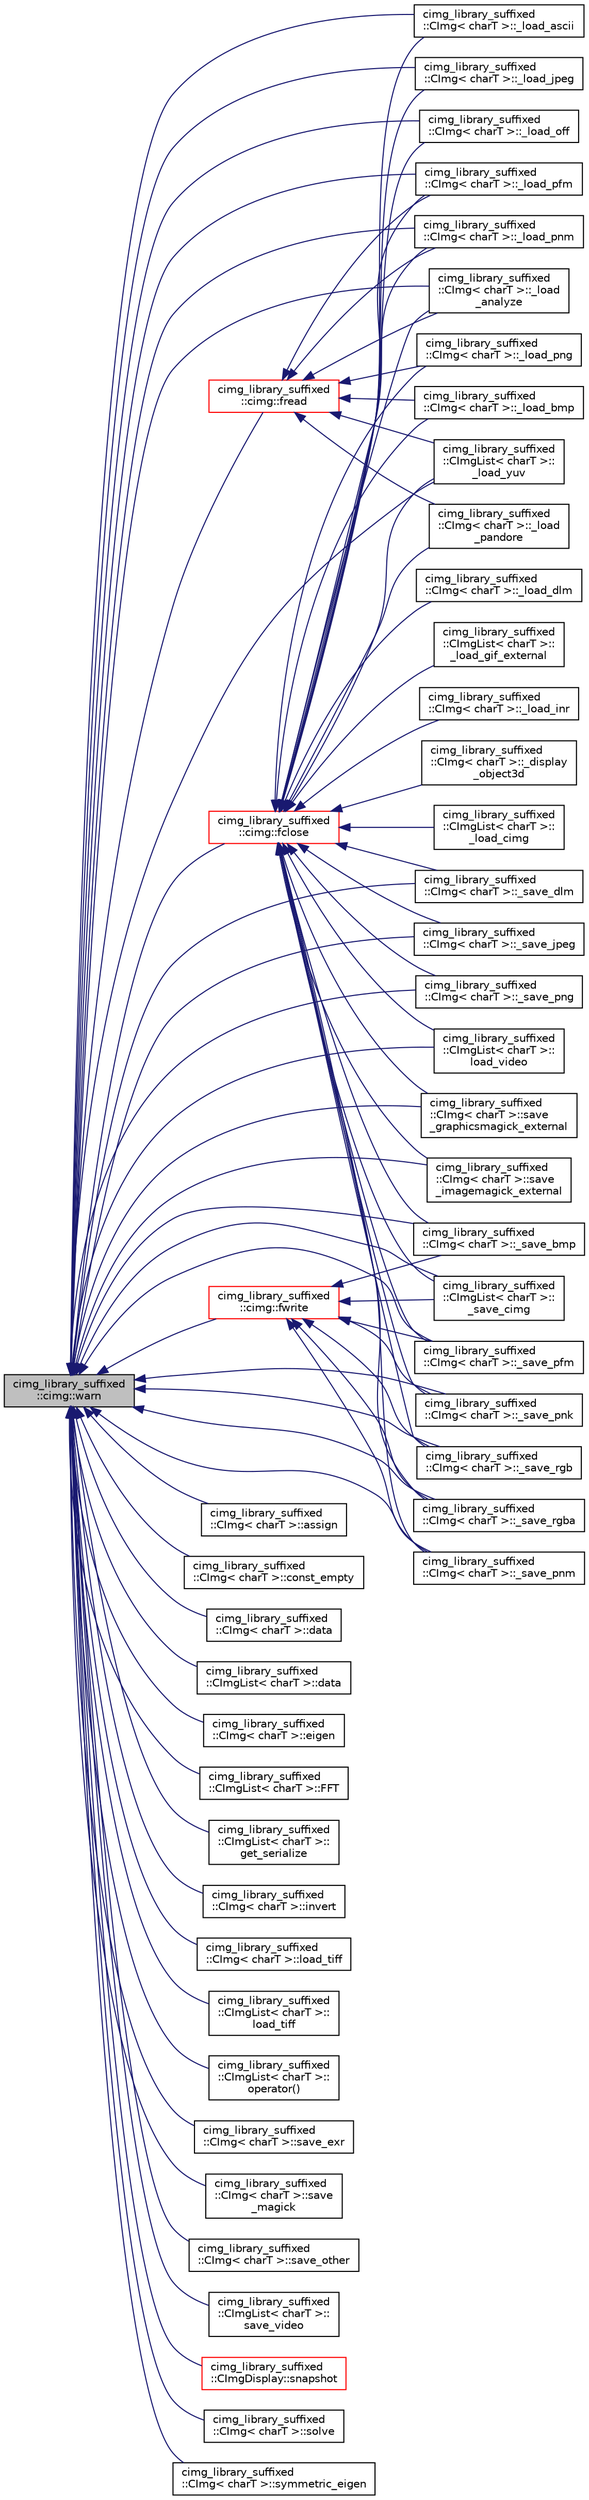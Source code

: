 digraph "cimg_library_suffixed::cimg::warn"
{
 // INTERACTIVE_SVG=YES
  edge [fontname="Helvetica",fontsize="10",labelfontname="Helvetica",labelfontsize="10"];
  node [fontname="Helvetica",fontsize="10",shape=record];
  rankdir="LR";
  Node4468 [label="cimg_library_suffixed\l::cimg::warn",height=0.2,width=0.4,color="black", fillcolor="grey75", style="filled", fontcolor="black"];
  Node4468 -> Node4469 [dir="back",color="midnightblue",fontsize="10",style="solid",fontname="Helvetica"];
  Node4469 [label="cimg_library_suffixed\l::CImg\< charT \>::_load\l_analyze",height=0.2,width=0.4,color="black", fillcolor="white", style="filled",URL="$structcimg__library__suffixed_1_1_c_img.html#a01444df91267a5b4cb8105ac5886f12f"];
  Node4468 -> Node4470 [dir="back",color="midnightblue",fontsize="10",style="solid",fontname="Helvetica"];
  Node4470 [label="cimg_library_suffixed\l::CImg\< charT \>::_load_ascii",height=0.2,width=0.4,color="black", fillcolor="white", style="filled",URL="$structcimg__library__suffixed_1_1_c_img.html#aec24d1f432932c808966d2a74c7aecb1"];
  Node4468 -> Node4471 [dir="back",color="midnightblue",fontsize="10",style="solid",fontname="Helvetica"];
  Node4471 [label="cimg_library_suffixed\l::CImg\< charT \>::_load_jpeg",height=0.2,width=0.4,color="black", fillcolor="white", style="filled",URL="$structcimg__library__suffixed_1_1_c_img.html#aaa44f102ce0bd97a01d128fe431c1bb2"];
  Node4468 -> Node4472 [dir="back",color="midnightblue",fontsize="10",style="solid",fontname="Helvetica"];
  Node4472 [label="cimg_library_suffixed\l::CImg\< charT \>::_load_off",height=0.2,width=0.4,color="black", fillcolor="white", style="filled",URL="$structcimg__library__suffixed_1_1_c_img.html#a8f2efb14f687ccdb85c060757ca5a306"];
  Node4468 -> Node4473 [dir="back",color="midnightblue",fontsize="10",style="solid",fontname="Helvetica"];
  Node4473 [label="cimg_library_suffixed\l::CImg\< charT \>::_load_pfm",height=0.2,width=0.4,color="black", fillcolor="white", style="filled",URL="$structcimg__library__suffixed_1_1_c_img.html#a0735cc3a6a6f0639ff34e98086cb7992"];
  Node4468 -> Node4474 [dir="back",color="midnightblue",fontsize="10",style="solid",fontname="Helvetica"];
  Node4474 [label="cimg_library_suffixed\l::CImg\< charT \>::_load_pnm",height=0.2,width=0.4,color="black", fillcolor="white", style="filled",URL="$structcimg__library__suffixed_1_1_c_img.html#a4ee4502761ce479392f2641211a5694f"];
  Node4468 -> Node4475 [dir="back",color="midnightblue",fontsize="10",style="solid",fontname="Helvetica"];
  Node4475 [label="cimg_library_suffixed\l::CImgList\< charT \>::\l_load_yuv",height=0.2,width=0.4,color="black", fillcolor="white", style="filled",URL="$structcimg__library__suffixed_1_1_c_img_list.html#acdbd0db44c3746e62fb05c914c4fbb1f"];
  Node4468 -> Node4476 [dir="back",color="midnightblue",fontsize="10",style="solid",fontname="Helvetica"];
  Node4476 [label="cimg_library_suffixed\l::CImg\< charT \>::_save_bmp",height=0.2,width=0.4,color="black", fillcolor="white", style="filled",URL="$structcimg__library__suffixed_1_1_c_img.html#ae9faefb948746c5d646fe5c80f28c4fc"];
  Node4468 -> Node4477 [dir="back",color="midnightblue",fontsize="10",style="solid",fontname="Helvetica"];
  Node4477 [label="cimg_library_suffixed\l::CImgList\< charT \>::\l_save_cimg",height=0.2,width=0.4,color="black", fillcolor="white", style="filled",URL="$structcimg__library__suffixed_1_1_c_img_list.html#af99c31c0d24c46734145e1910ca44323"];
  Node4468 -> Node4478 [dir="back",color="midnightblue",fontsize="10",style="solid",fontname="Helvetica"];
  Node4478 [label="cimg_library_suffixed\l::CImg\< charT \>::_save_dlm",height=0.2,width=0.4,color="black", fillcolor="white", style="filled",URL="$structcimg__library__suffixed_1_1_c_img.html#a78929d9b9d2af829f3e3fc576e99b61d"];
  Node4468 -> Node4479 [dir="back",color="midnightblue",fontsize="10",style="solid",fontname="Helvetica"];
  Node4479 [label="cimg_library_suffixed\l::CImg\< charT \>::_save_jpeg",height=0.2,width=0.4,color="black", fillcolor="white", style="filled",URL="$structcimg__library__suffixed_1_1_c_img.html#aa41e292505817af60a4896ed19302304"];
  Node4468 -> Node4480 [dir="back",color="midnightblue",fontsize="10",style="solid",fontname="Helvetica"];
  Node4480 [label="cimg_library_suffixed\l::CImg\< charT \>::_save_pfm",height=0.2,width=0.4,color="black", fillcolor="white", style="filled",URL="$structcimg__library__suffixed_1_1_c_img.html#a65be74d7d22bb71e708b3beb8e9cae49"];
  Node4468 -> Node4481 [dir="back",color="midnightblue",fontsize="10",style="solid",fontname="Helvetica"];
  Node4481 [label="cimg_library_suffixed\l::CImg\< charT \>::_save_png",height=0.2,width=0.4,color="black", fillcolor="white", style="filled",URL="$structcimg__library__suffixed_1_1_c_img.html#aab5e304310373159e357250314e99da6"];
  Node4468 -> Node4482 [dir="back",color="midnightblue",fontsize="10",style="solid",fontname="Helvetica"];
  Node4482 [label="cimg_library_suffixed\l::CImg\< charT \>::_save_pnk",height=0.2,width=0.4,color="black", fillcolor="white", style="filled",URL="$structcimg__library__suffixed_1_1_c_img.html#a4bcf33abcee45165d20d9530f6c85242"];
  Node4468 -> Node4483 [dir="back",color="midnightblue",fontsize="10",style="solid",fontname="Helvetica"];
  Node4483 [label="cimg_library_suffixed\l::CImg\< charT \>::_save_pnm",height=0.2,width=0.4,color="black", fillcolor="white", style="filled",URL="$structcimg__library__suffixed_1_1_c_img.html#a3b62455c9523881fa64a47d8362c3d80"];
  Node4468 -> Node4484 [dir="back",color="midnightblue",fontsize="10",style="solid",fontname="Helvetica"];
  Node4484 [label="cimg_library_suffixed\l::CImg\< charT \>::_save_rgb",height=0.2,width=0.4,color="black", fillcolor="white", style="filled",URL="$structcimg__library__suffixed_1_1_c_img.html#a06c5e27c1dde885a96cfdad05835644e"];
  Node4468 -> Node4485 [dir="back",color="midnightblue",fontsize="10",style="solid",fontname="Helvetica"];
  Node4485 [label="cimg_library_suffixed\l::CImg\< charT \>::_save_rgba",height=0.2,width=0.4,color="black", fillcolor="white", style="filled",URL="$structcimg__library__suffixed_1_1_c_img.html#a974a21a1c7242ff9b08e4590701d920d"];
  Node4468 -> Node4486 [dir="back",color="midnightblue",fontsize="10",style="solid",fontname="Helvetica"];
  Node4486 [label="cimg_library_suffixed\l::CImg\< charT \>::assign",height=0.2,width=0.4,color="black", fillcolor="white", style="filled",URL="$structcimg__library__suffixed_1_1_c_img.html#af3156209f78b36322ff7787fcd9f1404",tooltip="Construct image with specified size and initialize pixel values from a memory buffer ..."];
  Node4468 -> Node4487 [dir="back",color="midnightblue",fontsize="10",style="solid",fontname="Helvetica"];
  Node4487 [label="cimg_library_suffixed\l::CImg\< charT \>::const_empty",height=0.2,width=0.4,color="black", fillcolor="white", style="filled",URL="$structcimg__library__suffixed_1_1_c_img.html#a0c25588da200d84fb03afb1b491c6738",tooltip="Return a reference to an empty image . "];
  Node4468 -> Node4488 [dir="back",color="midnightblue",fontsize="10",style="solid",fontname="Helvetica"];
  Node4488 [label="cimg_library_suffixed\l::CImg\< charT \>::data",height=0.2,width=0.4,color="black", fillcolor="white", style="filled",URL="$structcimg__library__suffixed_1_1_c_img.html#ae998482a3ef84cf8b0eae82689ca6f0c",tooltip="Return a pointer to the first pixel value . "];
  Node4468 -> Node4489 [dir="back",color="midnightblue",fontsize="10",style="solid",fontname="Helvetica"];
  Node4489 [label="cimg_library_suffixed\l::CImgList\< charT \>::data",height=0.2,width=0.4,color="black", fillcolor="white", style="filled",URL="$structcimg__library__suffixed_1_1_c_img_list.html#aecd41dd27648c80d5558e3af2348a322",tooltip="Return pointer to the first image of the list . "];
  Node4468 -> Node4490 [dir="back",color="midnightblue",fontsize="10",style="solid",fontname="Helvetica"];
  Node4490 [label="cimg_library_suffixed\l::CImg\< charT \>::eigen",height=0.2,width=0.4,color="black", fillcolor="white", style="filled",URL="$structcimg__library__suffixed_1_1_c_img.html#adbf6146771336af8f5477c89d9124941",tooltip="Compute eigenvalues and eigenvectors of the instance image, viewed as a matrix. "];
  Node4468 -> Node4491 [dir="back",color="midnightblue",fontsize="10",style="solid",fontname="Helvetica"];
  Node4491 [label="cimg_library_suffixed\l::cimg::fclose",height=0.2,width=0.4,color="red", fillcolor="white", style="filled",URL="$namespacecimg__library__suffixed_1_1cimg.html#ac436b94e6ffef5fd420bb3d7c05fd416",tooltip="Close a file. "];
  Node4491 -> Node4492 [dir="back",color="midnightblue",fontsize="10",style="solid",fontname="Helvetica"];
  Node4492 [label="cimg_library_suffixed\l::CImg\< charT \>::_display\l_object3d",height=0.2,width=0.4,color="black", fillcolor="white", style="filled",URL="$structcimg__library__suffixed_1_1_c_img.html#a8b40db5a9818c3f961a90840b271de6c"];
  Node4491 -> Node4469 [dir="back",color="midnightblue",fontsize="10",style="solid",fontname="Helvetica"];
  Node4491 -> Node4470 [dir="back",color="midnightblue",fontsize="10",style="solid",fontname="Helvetica"];
  Node4491 -> Node4493 [dir="back",color="midnightblue",fontsize="10",style="solid",fontname="Helvetica"];
  Node4493 [label="cimg_library_suffixed\l::CImg\< charT \>::_load_bmp",height=0.2,width=0.4,color="black", fillcolor="white", style="filled",URL="$structcimg__library__suffixed_1_1_c_img.html#aa54db2f4c7251f0b2ec7e27c55f035ad"];
  Node4491 -> Node4494 [dir="back",color="midnightblue",fontsize="10",style="solid",fontname="Helvetica"];
  Node4494 [label="cimg_library_suffixed\l::CImgList\< charT \>::\l_load_cimg",height=0.2,width=0.4,color="black", fillcolor="white", style="filled",URL="$structcimg__library__suffixed_1_1_c_img_list.html#af1b7ce1621365a454d74bf0ab83253f3"];
  Node4491 -> Node4495 [dir="back",color="midnightblue",fontsize="10",style="solid",fontname="Helvetica"];
  Node4495 [label="cimg_library_suffixed\l::CImg\< charT \>::_load_dlm",height=0.2,width=0.4,color="black", fillcolor="white", style="filled",URL="$structcimg__library__suffixed_1_1_c_img.html#a92c4de19e08058f4ee09035bf83c4f05"];
  Node4491 -> Node4496 [dir="back",color="midnightblue",fontsize="10",style="solid",fontname="Helvetica"];
  Node4496 [label="cimg_library_suffixed\l::CImgList\< charT \>::\l_load_gif_external",height=0.2,width=0.4,color="black", fillcolor="white", style="filled",URL="$structcimg__library__suffixed_1_1_c_img_list.html#a666592ad2e1ecef3317d060696ebbfaa"];
  Node4491 -> Node4497 [dir="back",color="midnightblue",fontsize="10",style="solid",fontname="Helvetica"];
  Node4497 [label="cimg_library_suffixed\l::CImg\< charT \>::_load_inr",height=0.2,width=0.4,color="black", fillcolor="white", style="filled",URL="$structcimg__library__suffixed_1_1_c_img.html#a9347170daf5606c1957d03a417b7f8b7"];
  Node4491 -> Node4471 [dir="back",color="midnightblue",fontsize="10",style="solid",fontname="Helvetica"];
  Node4491 -> Node4472 [dir="back",color="midnightblue",fontsize="10",style="solid",fontname="Helvetica"];
  Node4491 -> Node4498 [dir="back",color="midnightblue",fontsize="10",style="solid",fontname="Helvetica"];
  Node4498 [label="cimg_library_suffixed\l::CImg\< charT \>::_load\l_pandore",height=0.2,width=0.4,color="black", fillcolor="white", style="filled",URL="$structcimg__library__suffixed_1_1_c_img.html#abca75206a158250ae62f9f66e8da76c6"];
  Node4491 -> Node4473 [dir="back",color="midnightblue",fontsize="10",style="solid",fontname="Helvetica"];
  Node4491 -> Node4499 [dir="back",color="midnightblue",fontsize="10",style="solid",fontname="Helvetica"];
  Node4499 [label="cimg_library_suffixed\l::CImg\< charT \>::_load_png",height=0.2,width=0.4,color="black", fillcolor="white", style="filled",URL="$structcimg__library__suffixed_1_1_c_img.html#a8cde6f74b600005d95497c4834a686b4"];
  Node4491 -> Node4474 [dir="back",color="midnightblue",fontsize="10",style="solid",fontname="Helvetica"];
  Node4491 -> Node4475 [dir="back",color="midnightblue",fontsize="10",style="solid",fontname="Helvetica"];
  Node4491 -> Node4476 [dir="back",color="midnightblue",fontsize="10",style="solid",fontname="Helvetica"];
  Node4491 -> Node4477 [dir="back",color="midnightblue",fontsize="10",style="solid",fontname="Helvetica"];
  Node4491 -> Node4478 [dir="back",color="midnightblue",fontsize="10",style="solid",fontname="Helvetica"];
  Node4491 -> Node4479 [dir="back",color="midnightblue",fontsize="10",style="solid",fontname="Helvetica"];
  Node4491 -> Node4480 [dir="back",color="midnightblue",fontsize="10",style="solid",fontname="Helvetica"];
  Node4491 -> Node4481 [dir="back",color="midnightblue",fontsize="10",style="solid",fontname="Helvetica"];
  Node4491 -> Node4482 [dir="back",color="midnightblue",fontsize="10",style="solid",fontname="Helvetica"];
  Node4491 -> Node4483 [dir="back",color="midnightblue",fontsize="10",style="solid",fontname="Helvetica"];
  Node4491 -> Node4484 [dir="back",color="midnightblue",fontsize="10",style="solid",fontname="Helvetica"];
  Node4491 -> Node4485 [dir="back",color="midnightblue",fontsize="10",style="solid",fontname="Helvetica"];
  Node4491 -> Node4555 [dir="back",color="midnightblue",fontsize="10",style="solid",fontname="Helvetica"];
  Node4555 [label="cimg_library_suffixed\l::CImgList\< charT \>::\lload_video",height=0.2,width=0.4,color="black", fillcolor="white", style="filled",URL="$structcimg__library__suffixed_1_1_c_img_list.html#a23a2c8ad55006cc12ef5316355e46ea0",tooltip="Load an image from a video file, using OpenCV library. "];
  Node4491 -> Node4521 [dir="back",color="midnightblue",fontsize="10",style="solid",fontname="Helvetica"];
  Node4521 [label="cimg_library_suffixed\l::CImg\< charT \>::save\l_graphicsmagick_external",height=0.2,width=0.4,color="black", fillcolor="white", style="filled",URL="$structcimg__library__suffixed_1_1_c_img.html#a44f125968c20e8c7d833bf7d75c32db6",tooltip="Save image using GraphicsMagick&#39;s external binary. "];
  Node4491 -> Node4523 [dir="back",color="midnightblue",fontsize="10",style="solid",fontname="Helvetica"];
  Node4523 [label="cimg_library_suffixed\l::CImg\< charT \>::save\l_imagemagick_external",height=0.2,width=0.4,color="black", fillcolor="white", style="filled",URL="$structcimg__library__suffixed_1_1_c_img.html#afbf8db949f62c8bd3f2f73ba3d9c1420",tooltip="Save image using ImageMagick&#39;s external binary. "];
  Node4468 -> Node4559 [dir="back",color="midnightblue",fontsize="10",style="solid",fontname="Helvetica"];
  Node4559 [label="cimg_library_suffixed\l::CImgList\< charT \>::FFT",height=0.2,width=0.4,color="black", fillcolor="white", style="filled",URL="$structcimg__library__suffixed_1_1_c_img_list.html#ac07f7527b6223ed7b6c4e02f6feab7b3",tooltip="Compute a 1d Fast Fourier Transform, along specified axis. "];
  Node4468 -> Node4560 [dir="back",color="midnightblue",fontsize="10",style="solid",fontname="Helvetica"];
  Node4560 [label="cimg_library_suffixed\l::cimg::fread",height=0.2,width=0.4,color="red", fillcolor="white", style="filled",URL="$namespacecimg__library__suffixed_1_1cimg.html#a6b210044fcdb52b1d649ab19006de4ad",tooltip="Read data from file. "];
  Node4560 -> Node4469 [dir="back",color="midnightblue",fontsize="10",style="solid",fontname="Helvetica"];
  Node4560 -> Node4493 [dir="back",color="midnightblue",fontsize="10",style="solid",fontname="Helvetica"];
  Node4560 -> Node4498 [dir="back",color="midnightblue",fontsize="10",style="solid",fontname="Helvetica"];
  Node4560 -> Node4473 [dir="back",color="midnightblue",fontsize="10",style="solid",fontname="Helvetica"];
  Node4560 -> Node4499 [dir="back",color="midnightblue",fontsize="10",style="solid",fontname="Helvetica"];
  Node4560 -> Node4474 [dir="back",color="midnightblue",fontsize="10",style="solid",fontname="Helvetica"];
  Node4560 -> Node4475 [dir="back",color="midnightblue",fontsize="10",style="solid",fontname="Helvetica"];
  Node4468 -> Node4561 [dir="back",color="midnightblue",fontsize="10",style="solid",fontname="Helvetica"];
  Node4561 [label="cimg_library_suffixed\l::cimg::fwrite",height=0.2,width=0.4,color="red", fillcolor="white", style="filled",URL="$namespacecimg__library__suffixed_1_1cimg.html#ad44a7e96cd1e9cdef83f4ffe235dd1fb",tooltip="Write data to file. "];
  Node4561 -> Node4476 [dir="back",color="midnightblue",fontsize="10",style="solid",fontname="Helvetica"];
  Node4561 -> Node4477 [dir="back",color="midnightblue",fontsize="10",style="solid",fontname="Helvetica"];
  Node4561 -> Node4480 [dir="back",color="midnightblue",fontsize="10",style="solid",fontname="Helvetica"];
  Node4561 -> Node4482 [dir="back",color="midnightblue",fontsize="10",style="solid",fontname="Helvetica"];
  Node4561 -> Node4483 [dir="back",color="midnightblue",fontsize="10",style="solid",fontname="Helvetica"];
  Node4561 -> Node4484 [dir="back",color="midnightblue",fontsize="10",style="solid",fontname="Helvetica"];
  Node4561 -> Node4485 [dir="back",color="midnightblue",fontsize="10",style="solid",fontname="Helvetica"];
  Node4468 -> Node4562 [dir="back",color="midnightblue",fontsize="10",style="solid",fontname="Helvetica"];
  Node4562 [label="cimg_library_suffixed\l::CImgList\< charT \>::\lget_serialize",height=0.2,width=0.4,color="black", fillcolor="white", style="filled",URL="$structcimg__library__suffixed_1_1_c_img_list.html#a6ef5394483360f2220873d2b8b856789",tooltip="Serialize a CImgList<T> instance into a raw CImg<unsigned char> buffer. "];
  Node4468 -> Node4563 [dir="back",color="midnightblue",fontsize="10",style="solid",fontname="Helvetica"];
  Node4563 [label="cimg_library_suffixed\l::CImg\< charT \>::invert",height=0.2,width=0.4,color="black", fillcolor="white", style="filled",URL="$structcimg__library__suffixed_1_1_c_img.html#a916472d313a2058a1852864b1235ec02",tooltip="Invert the instance image, viewed as a matrix. "];
  Node4468 -> Node4564 [dir="back",color="midnightblue",fontsize="10",style="solid",fontname="Helvetica"];
  Node4564 [label="cimg_library_suffixed\l::CImg\< charT \>::load_tiff",height=0.2,width=0.4,color="black", fillcolor="white", style="filled",URL="$structcimg__library__suffixed_1_1_c_img.html#ab87bf210c0e6bec7a6af7f1c0aec2a48",tooltip="Load image from a TIFF file. "];
  Node4468 -> Node4565 [dir="back",color="midnightblue",fontsize="10",style="solid",fontname="Helvetica"];
  Node4565 [label="cimg_library_suffixed\l::CImgList\< charT \>::\lload_tiff",height=0.2,width=0.4,color="black", fillcolor="white", style="filled",URL="$structcimg__library__suffixed_1_1_c_img_list.html#a2ee1347a41996201ec7dcfcc9b403bdc",tooltip="Load images from a TIFF file. "];
  Node4468 -> Node4555 [dir="back",color="midnightblue",fontsize="10",style="solid",fontname="Helvetica"];
  Node4468 -> Node4566 [dir="back",color="midnightblue",fontsize="10",style="solid",fontname="Helvetica"];
  Node4566 [label="cimg_library_suffixed\l::CImgList\< charT \>::\loperator()",height=0.2,width=0.4,color="black", fillcolor="white", style="filled",URL="$structcimg__library__suffixed_1_1_c_img_list.html#acb8186979d4d596cd69d2abda059a23d",tooltip="Return a reference to one image element of the list. "];
  Node4468 -> Node4518 [dir="back",color="midnightblue",fontsize="10",style="solid",fontname="Helvetica"];
  Node4518 [label="cimg_library_suffixed\l::CImg\< charT \>::save_exr",height=0.2,width=0.4,color="black", fillcolor="white", style="filled",URL="$structcimg__library__suffixed_1_1_c_img.html#ad5fb082bca9bcc268e8f77019788ae51",tooltip="Save image as an OpenEXR file. "];
  Node4468 -> Node4521 [dir="back",color="midnightblue",fontsize="10",style="solid",fontname="Helvetica"];
  Node4468 -> Node4523 [dir="back",color="midnightblue",fontsize="10",style="solid",fontname="Helvetica"];
  Node4468 -> Node4524 [dir="back",color="midnightblue",fontsize="10",style="solid",fontname="Helvetica"];
  Node4524 [label="cimg_library_suffixed\l::CImg\< charT \>::save\l_magick",height=0.2,width=0.4,color="black", fillcolor="white", style="filled",URL="$structcimg__library__suffixed_1_1_c_img.html#a6beb63196c9a26f6894e4654f771c1e5",tooltip="Save image, using built-in ImageMagick++ library. "];
  Node4468 -> Node4527 [dir="back",color="midnightblue",fontsize="10",style="solid",fontname="Helvetica"];
  Node4527 [label="cimg_library_suffixed\l::CImg\< charT \>::save_other",height=0.2,width=0.4,color="black", fillcolor="white", style="filled",URL="$structcimg__library__suffixed_1_1_c_img.html#a6b77dc615829820ba0675409feaef3d8"];
  Node4468 -> Node4567 [dir="back",color="midnightblue",fontsize="10",style="solid",fontname="Helvetica"];
  Node4567 [label="cimg_library_suffixed\l::CImgList\< charT \>::\lsave_video",height=0.2,width=0.4,color="black", fillcolor="white", style="filled",URL="$structcimg__library__suffixed_1_1_c_img_list.html#a4fcada66102d9f9245f11d2127dbe8fb",tooltip="Save image sequence, using the OpenCV library. "];
  Node4468 -> Node4568 [dir="back",color="midnightblue",fontsize="10",style="solid",fontname="Helvetica"];
  Node4568 [label="cimg_library_suffixed\l::CImgDisplay::snapshot",height=0.2,width=0.4,color="red", fillcolor="white", style="filled",URL="$structcimg__library__suffixed_1_1_c_img_display.html#a914ee0515249db301dc66275861a6b3e",tooltip="Take a snapshot of the associated window content. "];
  Node4468 -> Node4572 [dir="back",color="midnightblue",fontsize="10",style="solid",fontname="Helvetica"];
  Node4572 [label="cimg_library_suffixed\l::CImg\< charT \>::solve",height=0.2,width=0.4,color="black", fillcolor="white", style="filled",URL="$structcimg__library__suffixed_1_1_c_img.html#a3c868d05056064840adec3b2e75f2c22",tooltip="Solve a system of linear equations. "];
  Node4468 -> Node4573 [dir="back",color="midnightblue",fontsize="10",style="solid",fontname="Helvetica"];
  Node4573 [label="cimg_library_suffixed\l::CImg\< charT \>::symmetric_eigen",height=0.2,width=0.4,color="black", fillcolor="white", style="filled",URL="$structcimg__library__suffixed_1_1_c_img.html#a53284105886c5eb684b26e7dba5ede66",tooltip="Compute eigenvalues and eigenvectors of the instance image, viewed as a symmetric matrix..."];
}

